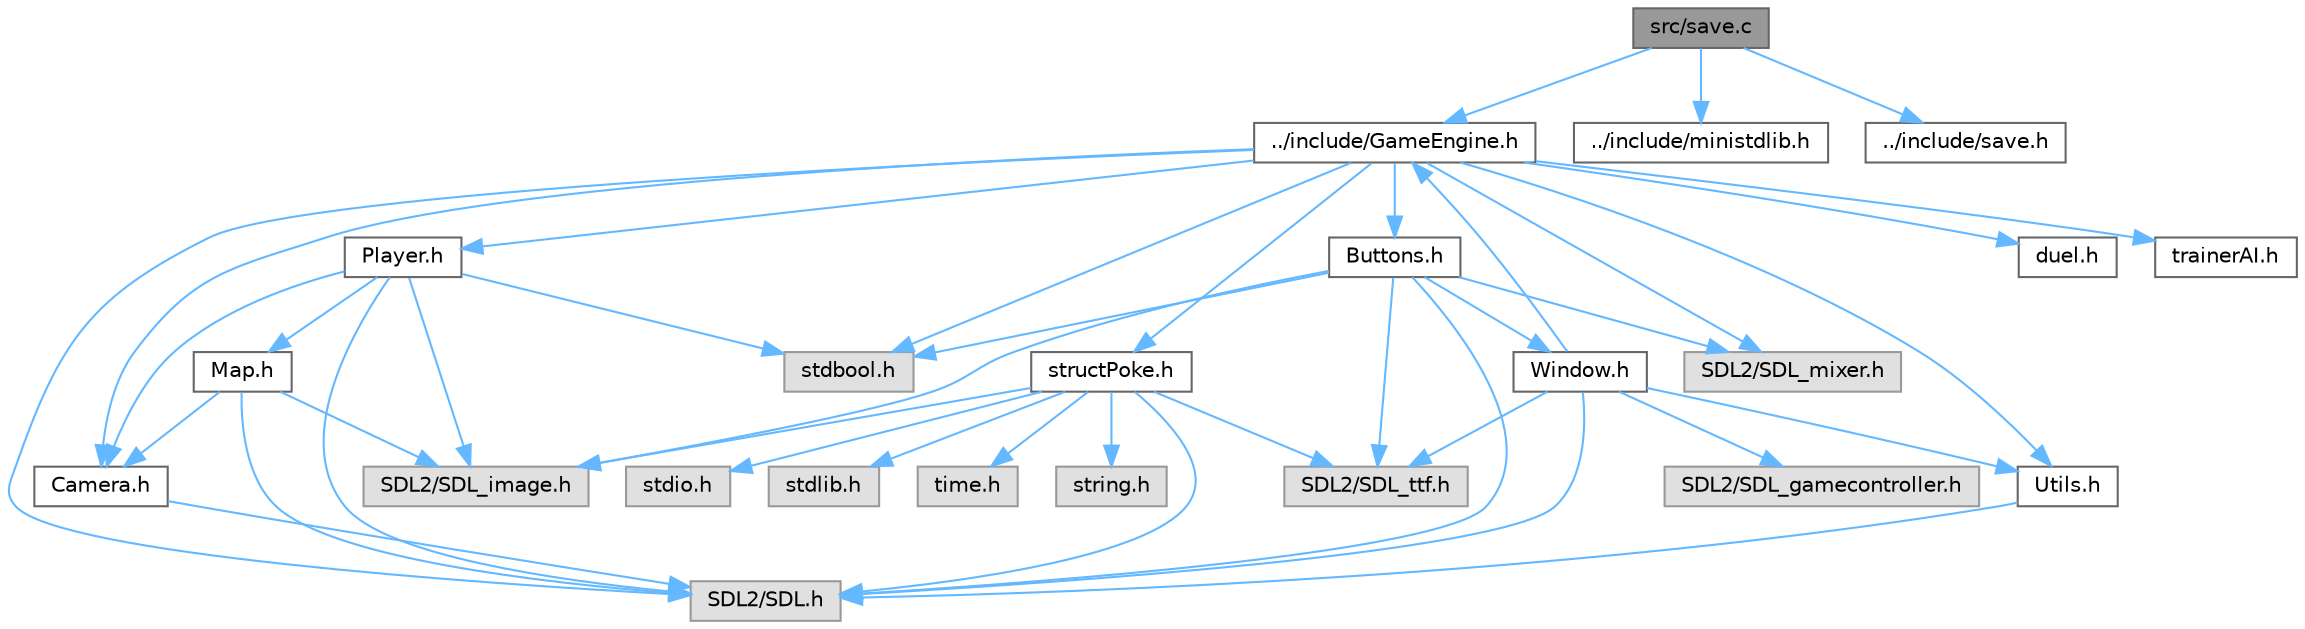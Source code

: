digraph "src/save.c"
{
 // LATEX_PDF_SIZE
  bgcolor="transparent";
  edge [fontname=Helvetica,fontsize=10,labelfontname=Helvetica,labelfontsize=10];
  node [fontname=Helvetica,fontsize=10,shape=box,height=0.2,width=0.4];
  Node1 [id="Node000001",label="src/save.c",height=0.2,width=0.4,color="gray40", fillcolor="grey60", style="filled", fontcolor="black",tooltip=" "];
  Node1 -> Node2 [id="edge42_Node000001_Node000002",color="steelblue1",style="solid",tooltip=" "];
  Node2 [id="Node000002",label="../include/GameEngine.h",height=0.2,width=0.4,color="grey40", fillcolor="white", style="filled",URL="$d7/d1f/GameEngine_8h.html",tooltip="Définition et gestion du moteur de jeu."];
  Node2 -> Node3 [id="edge43_Node000002_Node000003",color="steelblue1",style="solid",tooltip=" "];
  Node3 [id="Node000003",label="SDL2/SDL.h",height=0.2,width=0.4,color="grey60", fillcolor="#E0E0E0", style="filled",tooltip=" "];
  Node2 -> Node4 [id="edge44_Node000002_Node000004",color="steelblue1",style="solid",tooltip=" "];
  Node4 [id="Node000004",label="SDL2/SDL_mixer.h",height=0.2,width=0.4,color="grey60", fillcolor="#E0E0E0", style="filled",tooltip=" "];
  Node2 -> Node5 [id="edge45_Node000002_Node000005",color="steelblue1",style="solid",tooltip=" "];
  Node5 [id="Node000005",label="stdbool.h",height=0.2,width=0.4,color="grey60", fillcolor="#E0E0E0", style="filled",tooltip=" "];
  Node2 -> Node6 [id="edge46_Node000002_Node000006",color="steelblue1",style="solid",tooltip=" "];
  Node6 [id="Node000006",label="structPoke.h",height=0.2,width=0.4,color="grey40", fillcolor="white", style="filled",URL="$da/d71/structPoke_8h.html",tooltip=" "];
  Node6 -> Node7 [id="edge47_Node000006_Node000007",color="steelblue1",style="solid",tooltip=" "];
  Node7 [id="Node000007",label="stdio.h",height=0.2,width=0.4,color="grey60", fillcolor="#E0E0E0", style="filled",tooltip=" "];
  Node6 -> Node8 [id="edge48_Node000006_Node000008",color="steelblue1",style="solid",tooltip=" "];
  Node8 [id="Node000008",label="stdlib.h",height=0.2,width=0.4,color="grey60", fillcolor="#E0E0E0", style="filled",tooltip=" "];
  Node6 -> Node9 [id="edge49_Node000006_Node000009",color="steelblue1",style="solid",tooltip=" "];
  Node9 [id="Node000009",label="time.h",height=0.2,width=0.4,color="grey60", fillcolor="#E0E0E0", style="filled",tooltip=" "];
  Node6 -> Node10 [id="edge50_Node000006_Node000010",color="steelblue1",style="solid",tooltip=" "];
  Node10 [id="Node000010",label="string.h",height=0.2,width=0.4,color="grey60", fillcolor="#E0E0E0", style="filled",tooltip=" "];
  Node6 -> Node3 [id="edge51_Node000006_Node000003",color="steelblue1",style="solid",tooltip=" "];
  Node6 -> Node11 [id="edge52_Node000006_Node000011",color="steelblue1",style="solid",tooltip=" "];
  Node11 [id="Node000011",label="SDL2/SDL_image.h",height=0.2,width=0.4,color="grey60", fillcolor="#E0E0E0", style="filled",tooltip=" "];
  Node6 -> Node12 [id="edge53_Node000006_Node000012",color="steelblue1",style="solid",tooltip=" "];
  Node12 [id="Node000012",label="SDL2/SDL_ttf.h",height=0.2,width=0.4,color="grey60", fillcolor="#E0E0E0", style="filled",tooltip=" "];
  Node2 -> Node13 [id="edge54_Node000002_Node000013",color="steelblue1",style="solid",tooltip=" "];
  Node13 [id="Node000013",label="duel.h",height=0.2,width=0.4,color="grey40", fillcolor="white", style="filled",URL="$d6/d8e/duel_8h.html",tooltip="Gestion des duels dans le style de \"Pokémon\" : système de tour par tour avec 2 équipes opposées."];
  Node2 -> Node14 [id="edge55_Node000002_Node000014",color="steelblue1",style="solid",tooltip=" "];
  Node14 [id="Node000014",label="trainerAI.h",height=0.2,width=0.4,color="grey40", fillcolor="white", style="filled",URL="$df/d27/trainerAI_8h.html",tooltip=" "];
  Node2 -> Node15 [id="edge56_Node000002_Node000015",color="steelblue1",style="solid",tooltip=" "];
  Node15 [id="Node000015",label="Camera.h",height=0.2,width=0.4,color="grey40", fillcolor="white", style="filled",URL="$dd/de4/Camera_8h.html",tooltip="Gestion de la caméra pour le défilement de la vue du jeu."];
  Node15 -> Node3 [id="edge57_Node000015_Node000003",color="steelblue1",style="solid",tooltip=" "];
  Node2 -> Node16 [id="edge58_Node000002_Node000016",color="steelblue1",style="solid",tooltip=" "];
  Node16 [id="Node000016",label="Player.h",height=0.2,width=0.4,color="grey40", fillcolor="white", style="filled",URL="$da/dbf/Player_8h.html",tooltip=" "];
  Node16 -> Node3 [id="edge59_Node000016_Node000003",color="steelblue1",style="solid",tooltip=" "];
  Node16 -> Node11 [id="edge60_Node000016_Node000011",color="steelblue1",style="solid",tooltip=" "];
  Node16 -> Node17 [id="edge61_Node000016_Node000017",color="steelblue1",style="solid",tooltip=" "];
  Node17 [id="Node000017",label="Map.h",height=0.2,width=0.4,color="grey40", fillcolor="white", style="filled",URL="$df/d79/Map_8h.html",tooltip=" "];
  Node17 -> Node3 [id="edge62_Node000017_Node000003",color="steelblue1",style="solid",tooltip=" "];
  Node17 -> Node11 [id="edge63_Node000017_Node000011",color="steelblue1",style="solid",tooltip=" "];
  Node17 -> Node15 [id="edge64_Node000017_Node000015",color="steelblue1",style="solid",tooltip=" "];
  Node16 -> Node15 [id="edge65_Node000016_Node000015",color="steelblue1",style="solid",tooltip=" "];
  Node16 -> Node5 [id="edge66_Node000016_Node000005",color="steelblue1",style="solid",tooltip=" "];
  Node2 -> Node18 [id="edge67_Node000002_Node000018",color="steelblue1",style="solid",tooltip=" "];
  Node18 [id="Node000018",label="Utils.h",height=0.2,width=0.4,color="grey40", fillcolor="white", style="filled",URL="$d9/ded/Utils_8h.html",tooltip="Fonctions utilitaires pour l'application."];
  Node18 -> Node3 [id="edge68_Node000018_Node000003",color="steelblue1",style="solid",tooltip=" "];
  Node2 -> Node19 [id="edge69_Node000002_Node000019",color="steelblue1",style="solid",tooltip=" "];
  Node19 [id="Node000019",label="Buttons.h",height=0.2,width=0.4,color="grey40", fillcolor="white", style="filled",URL="$d3/d70/Buttons_8h.html",tooltip="Gestion des boutons et curseurs pour l'application."];
  Node19 -> Node3 [id="edge70_Node000019_Node000003",color="steelblue1",style="solid",tooltip=" "];
  Node19 -> Node11 [id="edge71_Node000019_Node000011",color="steelblue1",style="solid",tooltip=" "];
  Node19 -> Node12 [id="edge72_Node000019_Node000012",color="steelblue1",style="solid",tooltip=" "];
  Node19 -> Node4 [id="edge73_Node000019_Node000004",color="steelblue1",style="solid",tooltip=" "];
  Node19 -> Node5 [id="edge74_Node000019_Node000005",color="steelblue1",style="solid",tooltip=" "];
  Node19 -> Node20 [id="edge75_Node000019_Node000020",color="steelblue1",style="solid",tooltip=" "];
  Node20 [id="Node000020",label="Window.h",height=0.2,width=0.4,color="grey40", fillcolor="white", style="filled",URL="$d3/ded/Window_8h.html",tooltip="Définition et gestion de la fenêtre principale de l'application."];
  Node20 -> Node3 [id="edge76_Node000020_Node000003",color="steelblue1",style="solid",tooltip=" "];
  Node20 -> Node12 [id="edge77_Node000020_Node000012",color="steelblue1",style="solid",tooltip=" "];
  Node20 -> Node21 [id="edge78_Node000020_Node000021",color="steelblue1",style="solid",tooltip=" "];
  Node21 [id="Node000021",label="SDL2/SDL_gamecontroller.h",height=0.2,width=0.4,color="grey60", fillcolor="#E0E0E0", style="filled",tooltip=" "];
  Node20 -> Node2 [id="edge79_Node000020_Node000002",color="steelblue1",style="solid",tooltip=" "];
  Node20 -> Node18 [id="edge80_Node000020_Node000018",color="steelblue1",style="solid",tooltip=" "];
  Node1 -> Node22 [id="edge81_Node000001_Node000022",color="steelblue1",style="solid",tooltip=" "];
  Node22 [id="Node000022",label="../include/ministdlib.h",height=0.2,width=0.4,color="grey40", fillcolor="white", style="filled",URL="$d4/da0/ministdlib_8h.html",tooltip=" "];
  Node1 -> Node23 [id="edge82_Node000001_Node000023",color="steelblue1",style="solid",tooltip=" "];
  Node23 [id="Node000023",label="../include/save.h",height=0.2,width=0.4,color="grey40", fillcolor="white", style="filled",URL="$d5/d5e/save_8h.html",tooltip="Save the player's data in a file."];
}
